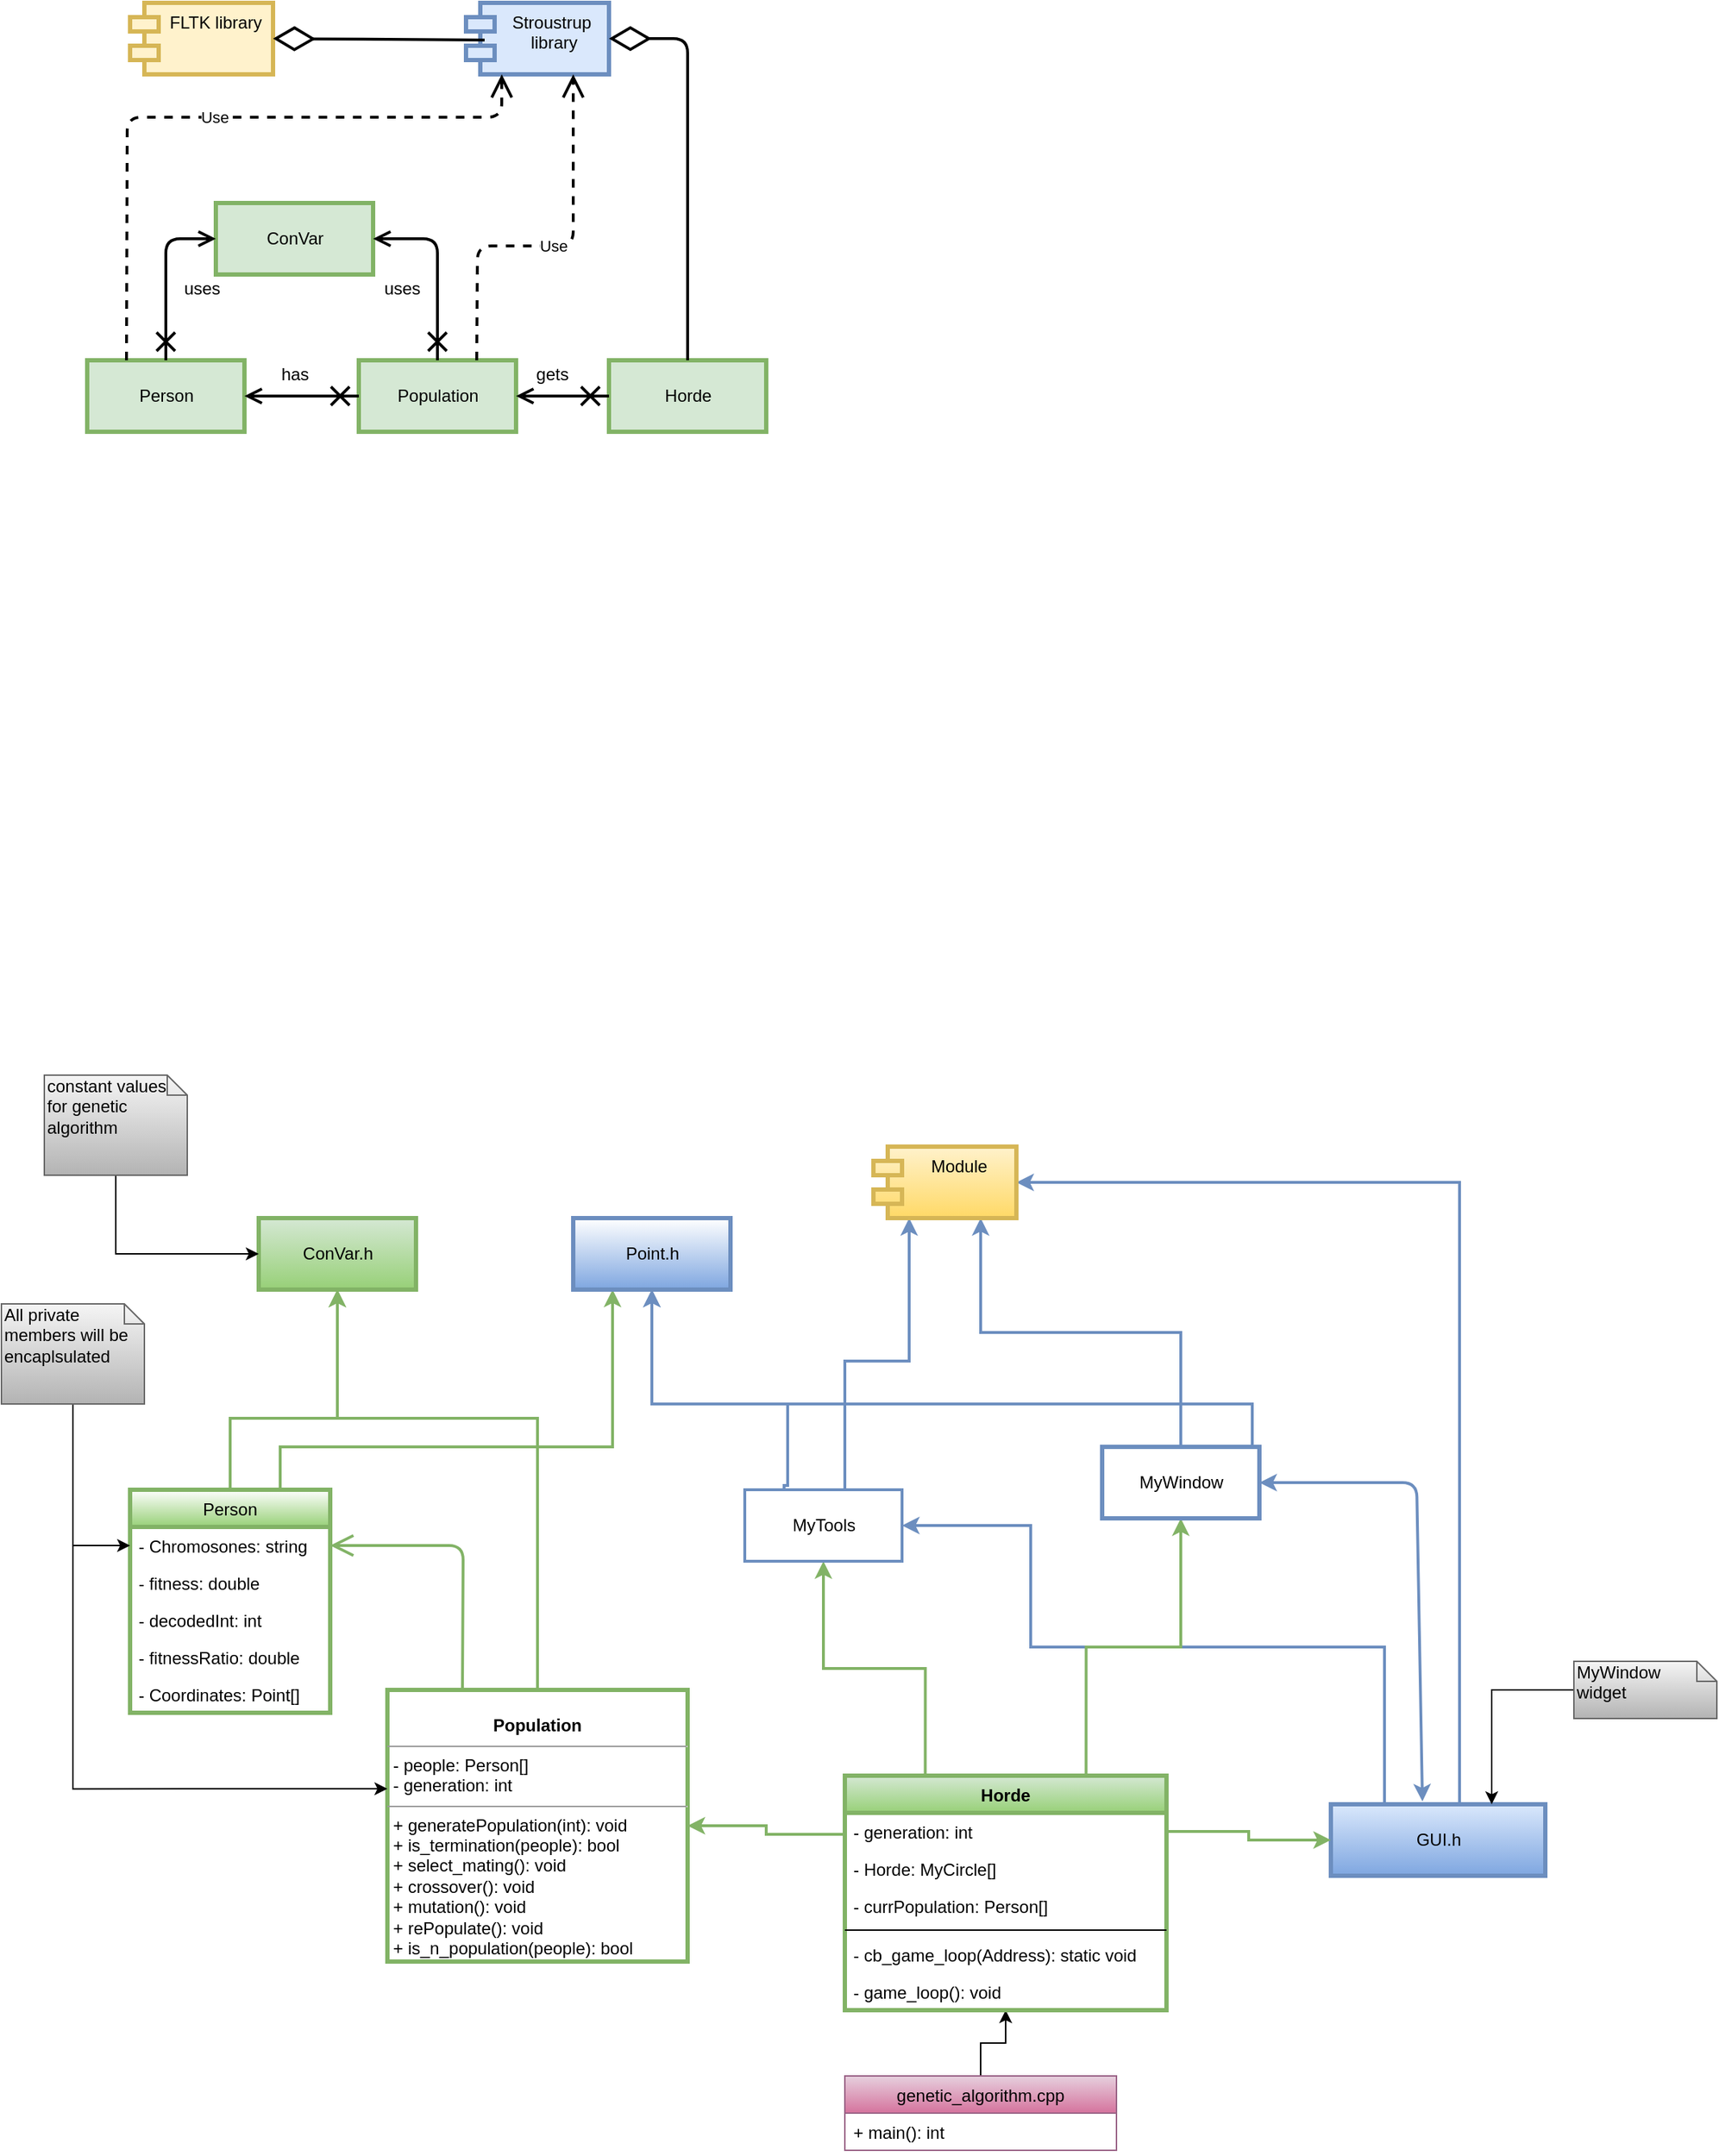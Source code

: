 <mxfile version="13.6.2" type="device"><diagram id="z-cbT20lRu9hwPhkVjn0" name="Page-1"><mxGraphModel dx="1086" dy="1906" grid="1" gridSize="10" guides="1" tooltips="1" connect="1" arrows="1" fold="1" page="1" pageScale="1" pageWidth="850" pageHeight="1100" math="0" shadow="0"><root><mxCell id="0"/><mxCell id="1" parent="0"/><mxCell id="ZtQHFE5TotVzTLan2b1I-10" style="edgeStyle=orthogonalEdgeStyle;rounded=0;orthogonalLoop=1;jettySize=auto;html=1;exitX=0.5;exitY=0;exitDx=0;exitDy=0;entryX=0.5;entryY=1;entryDx=0;entryDy=0;gradientColor=#97d077;fillColor=#d5e8d4;strokeWidth=2;strokeColor=#82B366;" parent="1" source="StZfhKeNQx-Gx8PgCbVH-1" target="ACsE5Hk6TxxanpCqUfCG-6" edge="1"><mxGeometry relative="1" as="geometry"><Array as="points"><mxPoint x="220" y="350"/><mxPoint x="295" y="350"/></Array></mxGeometry></mxCell><mxCell id="ZtQHFE5TotVzTLan2b1I-24" style="edgeStyle=orthogonalEdgeStyle;rounded=0;orthogonalLoop=1;jettySize=auto;html=1;exitX=0.75;exitY=0;exitDx=0;exitDy=0;entryX=0.25;entryY=1;entryDx=0;entryDy=0;gradientColor=#97d077;fillColor=#d5e8d4;strokeWidth=2;strokeColor=#82B366;" parent="1" source="StZfhKeNQx-Gx8PgCbVH-1" target="ACsE5Hk6TxxanpCqUfCG-27" edge="1"><mxGeometry relative="1" as="geometry"><Array as="points"><mxPoint x="255" y="370"/><mxPoint x="488" y="370"/></Array></mxGeometry></mxCell><mxCell id="StZfhKeNQx-Gx8PgCbVH-1" value="Person" style="swimlane;fontStyle=0;childLayout=stackLayout;horizontal=1;startSize=26;horizontalStack=0;resizeParent=1;resizeParentMax=0;resizeLast=0;collapsible=1;marginBottom=0;gradientColor=#97d077;strokeColor=#82b366;strokeWidth=3;" parent="1" vertex="1"><mxGeometry x="150" y="400" width="140" height="156" as="geometry"><mxRectangle x="150" y="400" width="70" height="26" as="alternateBounds"/></mxGeometry></mxCell><mxCell id="StZfhKeNQx-Gx8PgCbVH-2" value="- Chromosones: string" style="text;strokeColor=none;fillColor=none;align=left;verticalAlign=top;spacingLeft=4;spacingRight=4;overflow=hidden;rotatable=0;points=[[0,0.5],[1,0.5]];portConstraint=eastwest;" parent="StZfhKeNQx-Gx8PgCbVH-1" vertex="1"><mxGeometry y="26" width="140" height="26" as="geometry"/></mxCell><mxCell id="StZfhKeNQx-Gx8PgCbVH-3" value="- fitness: double" style="text;strokeColor=none;fillColor=none;align=left;verticalAlign=top;spacingLeft=4;spacingRight=4;overflow=hidden;rotatable=0;points=[[0,0.5],[1,0.5]];portConstraint=eastwest;" parent="StZfhKeNQx-Gx8PgCbVH-1" vertex="1"><mxGeometry y="52" width="140" height="26" as="geometry"/></mxCell><mxCell id="oUdjcUIkNZKqVOB2OybG-22" value="- decodedInt: int" style="text;strokeColor=none;fillColor=none;align=left;verticalAlign=top;spacingLeft=4;spacingRight=4;overflow=hidden;rotatable=0;points=[[0,0.5],[1,0.5]];portConstraint=eastwest;" parent="StZfhKeNQx-Gx8PgCbVH-1" vertex="1"><mxGeometry y="78" width="140" height="26" as="geometry"/></mxCell><mxCell id="oUdjcUIkNZKqVOB2OybG-23" value="- fitnessRatio: double" style="text;strokeColor=none;fillColor=none;align=left;verticalAlign=top;spacingLeft=4;spacingRight=4;overflow=hidden;rotatable=0;points=[[0,0.5],[1,0.5]];portConstraint=eastwest;" parent="StZfhKeNQx-Gx8PgCbVH-1" vertex="1"><mxGeometry y="104" width="140" height="26" as="geometry"/></mxCell><mxCell id="oUdjcUIkNZKqVOB2OybG-24" value="- Coordinates: Point[]" style="text;strokeColor=none;fillColor=none;align=left;verticalAlign=top;spacingLeft=4;spacingRight=4;overflow=hidden;rotatable=0;points=[[0,0.5],[1,0.5]];portConstraint=eastwest;" parent="StZfhKeNQx-Gx8PgCbVH-1" vertex="1"><mxGeometry y="130" width="140" height="26" as="geometry"/></mxCell><mxCell id="ZtQHFE5TotVzTLan2b1I-11" style="edgeStyle=orthogonalEdgeStyle;rounded=0;orthogonalLoop=1;jettySize=auto;html=1;exitX=0.5;exitY=0;exitDx=0;exitDy=0;entryX=0.5;entryY=1;entryDx=0;entryDy=0;gradientColor=#97d077;fillColor=#d5e8d4;strokeWidth=2;strokeColor=#82B366;" parent="1" source="StZfhKeNQx-Gx8PgCbVH-5" target="ACsE5Hk6TxxanpCqUfCG-6" edge="1"><mxGeometry relative="1" as="geometry"><Array as="points"><mxPoint x="435" y="350"/><mxPoint x="295" y="350"/></Array></mxGeometry></mxCell><mxCell id="StZfhKeNQx-Gx8PgCbVH-5" value="&lt;p style=&quot;margin: 0px ; margin-top: 4px ; text-align: center&quot;&gt;&lt;br&gt;&lt;b&gt;Population&lt;/b&gt;&lt;/p&gt;&lt;hr size=&quot;1&quot;&gt;&lt;p style=&quot;margin: 0px ; margin-left: 4px&quot;&gt;- people: Person[]&lt;br&gt;- generation: int&lt;/p&gt;&lt;hr size=&quot;1&quot;&gt;&lt;p style=&quot;margin: 0px ; margin-left: 4px&quot;&gt;+ generatePopulation(int): void&lt;br&gt;+ is_termination(people): bool&lt;/p&gt;&lt;p style=&quot;margin: 0px ; margin-left: 4px&quot;&gt;+ select_mating(): void&lt;/p&gt;&lt;p style=&quot;margin: 0px ; margin-left: 4px&quot;&gt;+ crossover(): void&lt;/p&gt;&lt;p style=&quot;margin: 0px ; margin-left: 4px&quot;&gt;+ mutation(): void&lt;/p&gt;&lt;p style=&quot;margin: 0px ; margin-left: 4px&quot;&gt;+ rePopulate(): void&lt;/p&gt;&lt;p style=&quot;margin: 0px ; margin-left: 4px&quot;&gt;+ is_n_population(people): bool&lt;/p&gt;" style="verticalAlign=top;align=left;overflow=fill;fontSize=12;fontFamily=Helvetica;html=1;gradientColor=#97d077;strokeColor=#82b366;fillColor=none;strokeWidth=3;" parent="1" vertex="1"><mxGeometry x="330" y="540" width="210" height="190" as="geometry"/></mxCell><mxCell id="StZfhKeNQx-Gx8PgCbVH-7" style="edgeStyle=orthogonalEdgeStyle;rounded=0;orthogonalLoop=1;jettySize=auto;html=1;exitX=0.5;exitY=1;exitDx=0;exitDy=0;exitPerimeter=0;entryX=0;entryY=0.5;entryDx=0;entryDy=0;" parent="1" source="StZfhKeNQx-Gx8PgCbVH-6" target="StZfhKeNQx-Gx8PgCbVH-2" edge="1"><mxGeometry relative="1" as="geometry"/></mxCell><mxCell id="StZfhKeNQx-Gx8PgCbVH-8" style="edgeStyle=orthogonalEdgeStyle;rounded=0;orthogonalLoop=1;jettySize=auto;html=1;exitX=0.5;exitY=1;exitDx=0;exitDy=0;exitPerimeter=0;entryX=0;entryY=0.364;entryDx=0;entryDy=0;entryPerimeter=0;" parent="1" source="StZfhKeNQx-Gx8PgCbVH-6" target="StZfhKeNQx-Gx8PgCbVH-5" edge="1"><mxGeometry relative="1" as="geometry"/></mxCell><mxCell id="StZfhKeNQx-Gx8PgCbVH-6" value="All private members will be encaplsulated" style="shape=note;whiteSpace=wrap;html=1;size=14;verticalAlign=top;align=left;spacingTop=-6;gradientColor=#b3b3b3;fillColor=#f5f5f5;strokeColor=#666666;" parent="1" vertex="1"><mxGeometry x="60" y="270" width="100" height="70" as="geometry"/></mxCell><mxCell id="ACsE5Hk6TxxanpCqUfCG-6" value="ConVar.h" style="html=1;gradientColor=#97d077;fillColor=#d5e8d4;strokeColor=#82b366;strokeWidth=3;" parent="1" vertex="1"><mxGeometry x="240" y="210" width="110" height="50" as="geometry"/></mxCell><mxCell id="ZtQHFE5TotVzTLan2b1I-28" style="edgeStyle=orthogonalEdgeStyle;rounded=0;orthogonalLoop=1;jettySize=auto;html=1;exitX=0.25;exitY=0;exitDx=0;exitDy=0;entryX=1;entryY=0.5;entryDx=0;entryDy=0;gradientColor=#7ea6e0;fillColor=#dae8fc;strokeColor=#6c8ebf;strokeWidth=2;" parent="1" source="ACsE5Hk6TxxanpCqUfCG-9" target="oUdjcUIkNZKqVOB2OybG-2" edge="1"><mxGeometry relative="1" as="geometry"><Array as="points"><mxPoint x="1028" y="510"/><mxPoint x="780" y="510"/><mxPoint x="780" y="425"/></Array><mxPoint x="730" y="447.5" as="targetPoint"/></mxGeometry></mxCell><mxCell id="ugucjwHAQJynihjPPhq0-2" style="edgeStyle=orthogonalEdgeStyle;rounded=0;orthogonalLoop=1;jettySize=auto;html=1;entryX=1;entryY=0.5;entryDx=0;entryDy=0;strokeWidth=2;strokeColor=#6C8EBF;" edge="1" parent="1" source="ACsE5Hk6TxxanpCqUfCG-9" target="ugucjwHAQJynihjPPhq0-1"><mxGeometry relative="1" as="geometry"><Array as="points"><mxPoint x="1080" y="185"/></Array></mxGeometry></mxCell><mxCell id="ACsE5Hk6TxxanpCqUfCG-9" value="GUI.h" style="html=1;strokeColor=#6c8ebf;strokeWidth=3;gradientColor=#7ea6e0;fillColor=#dae8fc;" parent="1" vertex="1"><mxGeometry x="990" y="620" width="150" height="50" as="geometry"/></mxCell><mxCell id="ACsE5Hk6TxxanpCqUfCG-14" style="edgeStyle=orthogonalEdgeStyle;rounded=0;orthogonalLoop=1;jettySize=auto;html=1;exitX=0.75;exitY=0;exitDx=0;exitDy=0;gradientColor=#7ea6e0;fillColor=#dae8fc;strokeColor=#6c8ebf;strokeWidth=2;entryX=0.25;entryY=1;entryDx=0;entryDy=0;" parent="1" source="oUdjcUIkNZKqVOB2OybG-2" target="ugucjwHAQJynihjPPhq0-1" edge="1"><mxGeometry relative="1" as="geometry"><Array as="points"><mxPoint x="650" y="400"/><mxPoint x="650" y="310"/><mxPoint x="695" y="310"/></Array><mxPoint x="650" y="380" as="sourcePoint"/><mxPoint x="715" y="250" as="targetPoint"/></mxGeometry></mxCell><mxCell id="ZtQHFE5TotVzTLan2b1I-13" style="edgeStyle=orthogonalEdgeStyle;rounded=0;orthogonalLoop=1;jettySize=auto;html=1;entryX=0.5;entryY=1;entryDx=0;entryDy=0;gradientColor=#7ea6e0;fillColor=#dae8fc;strokeColor=#6c8ebf;strokeWidth=2;exitX=0.25;exitY=0;exitDx=0;exitDy=0;" parent="1" source="oUdjcUIkNZKqVOB2OybG-2" target="ACsE5Hk6TxxanpCqUfCG-27" edge="1"><mxGeometry relative="1" as="geometry"><Array as="points"><mxPoint x="608" y="397"/><mxPoint x="610" y="397"/><mxPoint x="610" y="340"/><mxPoint x="515" y="340"/></Array><mxPoint x="610" y="390" as="sourcePoint"/></mxGeometry></mxCell><mxCell id="ZtQHFE5TotVzTLan2b1I-9" style="edgeStyle=orthogonalEdgeStyle;rounded=0;orthogonalLoop=1;jettySize=auto;html=1;exitX=0.5;exitY=0;exitDx=0;exitDy=0;entryX=0.75;entryY=1;entryDx=0;entryDy=0;gradientColor=#7ea6e0;fillColor=#dae8fc;strokeColor=#6c8ebf;strokeWidth=2;" parent="1" source="oUdjcUIkNZKqVOB2OybG-3" target="ugucjwHAQJynihjPPhq0-1" edge="1"><mxGeometry relative="1" as="geometry"><mxPoint x="930" y="380" as="sourcePoint"/><mxPoint x="780" y="205" as="targetPoint"/></mxGeometry></mxCell><mxCell id="ZtQHFE5TotVzTLan2b1I-17" style="edgeStyle=orthogonalEdgeStyle;rounded=0;orthogonalLoop=1;jettySize=auto;html=1;exitX=0.5;exitY=0;exitDx=0;exitDy=0;entryX=0.5;entryY=1;entryDx=0;entryDy=0;gradientColor=#7ea6e0;fillColor=#dae8fc;strokeColor=#6c8ebf;strokeWidth=2;" parent="1" source="oUdjcUIkNZKqVOB2OybG-3" target="ACsE5Hk6TxxanpCqUfCG-27" edge="1"><mxGeometry relative="1" as="geometry"><Array as="points"><mxPoint x="935" y="340"/><mxPoint x="515" y="340"/></Array><mxPoint x="890" y="380" as="sourcePoint"/></mxGeometry></mxCell><mxCell id="ACsE5Hk6TxxanpCqUfCG-24" style="edgeStyle=orthogonalEdgeStyle;rounded=0;orthogonalLoop=1;jettySize=auto;html=1;exitX=0.5;exitY=1;exitDx=0;exitDy=0;exitPerimeter=0;entryX=0;entryY=0.5;entryDx=0;entryDy=0;" parent="1" source="ACsE5Hk6TxxanpCqUfCG-23" target="ACsE5Hk6TxxanpCqUfCG-6" edge="1"><mxGeometry relative="1" as="geometry"/></mxCell><mxCell id="ACsE5Hk6TxxanpCqUfCG-23" value="constant values for genetic algorithm" style="shape=note;whiteSpace=wrap;html=1;size=14;verticalAlign=top;align=left;spacingTop=-6;gradientColor=#b3b3b3;fillColor=#f5f5f5;strokeColor=#666666;" parent="1" vertex="1"><mxGeometry x="90" y="110" width="100" height="70" as="geometry"/></mxCell><mxCell id="ACsE5Hk6TxxanpCqUfCG-26" style="edgeStyle=orthogonalEdgeStyle;rounded=0;orthogonalLoop=1;jettySize=auto;html=1;exitX=0;exitY=0.5;exitDx=0;exitDy=0;exitPerimeter=0;entryX=0.75;entryY=0;entryDx=0;entryDy=0;" parent="1" source="ACsE5Hk6TxxanpCqUfCG-25" target="ACsE5Hk6TxxanpCqUfCG-9" edge="1"><mxGeometry relative="1" as="geometry"/></mxCell><mxCell id="ACsE5Hk6TxxanpCqUfCG-25" value="MyWindow &lt;br&gt;widget" style="shape=note;whiteSpace=wrap;html=1;size=14;verticalAlign=top;align=left;spacingTop=-6;fillColor=#f5f5f5;gradientColor=#b3b3b3;strokeColor=#666666;" parent="1" vertex="1"><mxGeometry x="1160" y="520" width="100" height="40" as="geometry"/></mxCell><mxCell id="ACsE5Hk6TxxanpCqUfCG-27" value="Point.h" style="html=1;gradientColor=#7ea6e0;strokeColor=#6c8ebf;strokeWidth=3;" parent="1" vertex="1"><mxGeometry x="460" y="210" width="110" height="50" as="geometry"/></mxCell><mxCell id="ZtQHFE5TotVzTLan2b1I-16" style="edgeStyle=orthogonalEdgeStyle;rounded=0;orthogonalLoop=1;jettySize=auto;html=1;exitX=0;exitY=0.25;exitDx=0;exitDy=0;gradientColor=#97d077;fillColor=#d5e8d4;strokeColor=#82b366;strokeWidth=2;" parent="1" source="ZtQHFE5TotVzTLan2b1I-1" target="StZfhKeNQx-Gx8PgCbVH-5" edge="1"><mxGeometry relative="1" as="geometry"/></mxCell><mxCell id="ZtQHFE5TotVzTLan2b1I-18" style="edgeStyle=orthogonalEdgeStyle;rounded=0;orthogonalLoop=1;jettySize=auto;html=1;exitX=0.25;exitY=0;exitDx=0;exitDy=0;entryX=0.5;entryY=1;entryDx=0;entryDy=0;gradientColor=#97d077;fillColor=#d5e8d4;strokeColor=#82b366;strokeWidth=2;" parent="1" source="ZtQHFE5TotVzTLan2b1I-1" target="oUdjcUIkNZKqVOB2OybG-2" edge="1"><mxGeometry relative="1" as="geometry"><mxPoint x="650" y="470" as="targetPoint"/></mxGeometry></mxCell><mxCell id="ZtQHFE5TotVzTLan2b1I-19" style="edgeStyle=orthogonalEdgeStyle;rounded=0;orthogonalLoop=1;jettySize=auto;html=1;exitX=0.75;exitY=0;exitDx=0;exitDy=0;entryX=0.5;entryY=1;entryDx=0;entryDy=0;gradientColor=#97d077;fillColor=#d5e8d4;strokeColor=#82b366;strokeWidth=2;" parent="1" source="ZtQHFE5TotVzTLan2b1I-1" target="oUdjcUIkNZKqVOB2OybG-3" edge="1"><mxGeometry relative="1" as="geometry"><mxPoint x="930" y="470" as="targetPoint"/></mxGeometry></mxCell><mxCell id="ZtQHFE5TotVzTLan2b1I-20" style="edgeStyle=orthogonalEdgeStyle;rounded=0;orthogonalLoop=1;jettySize=auto;html=1;exitX=1;exitY=0.5;exitDx=0;exitDy=0;entryX=0;entryY=0.5;entryDx=0;entryDy=0;gradientColor=#97d077;fillColor=#d5e8d4;strokeColor=#82b366;strokeWidth=2;" parent="1" source="ZtQHFE5TotVzTLan2b1I-2" target="ACsE5Hk6TxxanpCqUfCG-9" edge="1"><mxGeometry relative="1" as="geometry"/></mxCell><mxCell id="ZtQHFE5TotVzTLan2b1I-23" style="edgeStyle=orthogonalEdgeStyle;rounded=0;orthogonalLoop=1;jettySize=auto;html=1;exitX=0.5;exitY=0;exitDx=0;exitDy=0;" parent="1" source="ACsE5Hk6TxxanpCqUfCG-18" target="ZtQHFE5TotVzTLan2b1I-1" edge="1"><mxGeometry relative="1" as="geometry"/></mxCell><mxCell id="ZtQHFE5TotVzTLan2b1I-26" value="" style="endArrow=classic;startArrow=classic;html=1;entryX=1;entryY=0.5;entryDx=0;entryDy=0;exitX=0.427;exitY=-0.04;exitDx=0;exitDy=0;exitPerimeter=0;gradientColor=#7ea6e0;fillColor=#dae8fc;strokeColor=#6c8ebf;strokeWidth=2;" parent="1" source="ACsE5Hk6TxxanpCqUfCG-9" target="oUdjcUIkNZKqVOB2OybG-3" edge="1"><mxGeometry width="50" height="50" relative="1" as="geometry"><mxPoint x="1010" y="530" as="sourcePoint"/><mxPoint x="1013.04" y="389.99" as="targetPoint"/><Array as="points"><mxPoint x="1050" y="395"/></Array></mxGeometry></mxCell><mxCell id="oUdjcUIkNZKqVOB2OybG-1" value="FLTK library" style="shape=module;align=left;spacingLeft=20;align=center;verticalAlign=top;strokeColor=#d6b656;strokeWidth=3;fillColor=#fff2cc;" parent="1" vertex="1"><mxGeometry x="150" y="-640" width="100" height="50" as="geometry"/></mxCell><mxCell id="oUdjcUIkNZKqVOB2OybG-2" value="MyTools" style="html=1;strokeWidth=2;strokeColor=#6C8EBF;" parent="1" vertex="1"><mxGeometry x="580" y="400" width="110" height="50" as="geometry"/></mxCell><mxCell id="oUdjcUIkNZKqVOB2OybG-3" value="MyWindow" style="html=1;strokeWidth=3;strokeColor=#6C8EBF;" parent="1" vertex="1"><mxGeometry x="830" y="370" width="110" height="50" as="geometry"/></mxCell><mxCell id="oUdjcUIkNZKqVOB2OybG-4" value="" style="endArrow=open;endFill=1;endSize=12;html=1;entryX=1;entryY=0.5;entryDx=0;entryDy=0;exitX=0.25;exitY=0;exitDx=0;exitDy=0;strokeColor=#82B366;strokeWidth=2;" parent="1" source="StZfhKeNQx-Gx8PgCbVH-5" target="StZfhKeNQx-Gx8PgCbVH-2" edge="1"><mxGeometry width="160" relative="1" as="geometry"><mxPoint x="420" y="410" as="sourcePoint"/><mxPoint x="580" y="410" as="targetPoint"/><Array as="points"><mxPoint x="383" y="439"/></Array></mxGeometry></mxCell><mxCell id="oUdjcUIkNZKqVOB2OybG-5" value="Stroustrup&#10; library" style="shape=module;align=left;spacingLeft=20;align=center;verticalAlign=top;strokeColor=#6c8ebf;strokeWidth=3;fillColor=#dae8fc;" parent="1" vertex="1"><mxGeometry x="385" y="-640" width="100" height="50" as="geometry"/></mxCell><mxCell id="oUdjcUIkNZKqVOB2OybG-6" value="ConVar" style="html=1;strokeColor=#82b366;strokeWidth=3;fillColor=#d5e8d4;" parent="1" vertex="1"><mxGeometry x="210" y="-500" width="110" height="50" as="geometry"/></mxCell><mxCell id="oUdjcUIkNZKqVOB2OybG-7" value="Person" style="html=1;strokeColor=#82b366;strokeWidth=3;fillColor=#d5e8d4;" parent="1" vertex="1"><mxGeometry x="120" y="-390" width="110" height="50" as="geometry"/></mxCell><mxCell id="oUdjcUIkNZKqVOB2OybG-8" value="Population" style="html=1;strokeColor=#82b366;strokeWidth=3;fillColor=#d5e8d4;" parent="1" vertex="1"><mxGeometry x="310" y="-390" width="110" height="50" as="geometry"/></mxCell><mxCell id="oUdjcUIkNZKqVOB2OybG-9" value="Horde" style="html=1;strokeColor=#82b366;strokeWidth=3;fillColor=#d5e8d4;" parent="1" vertex="1"><mxGeometry x="485" y="-390" width="110" height="50" as="geometry"/></mxCell><mxCell id="oUdjcUIkNZKqVOB2OybG-11" value="" style="endArrow=open;startArrow=cross;endFill=0;startFill=0;endSize=8;startSize=10;html=1;strokeColor=#000000;strokeWidth=2;exitX=0.5;exitY=0;exitDx=0;exitDy=0;entryX=0;entryY=0.5;entryDx=0;entryDy=0;" parent="1" source="oUdjcUIkNZKqVOB2OybG-7" target="oUdjcUIkNZKqVOB2OybG-6" edge="1"><mxGeometry width="160" relative="1" as="geometry"><mxPoint x="160" y="-390" as="sourcePoint"/><mxPoint x="125" y="-430" as="targetPoint"/><Array as="points"><mxPoint x="175" y="-475"/></Array></mxGeometry></mxCell><mxCell id="oUdjcUIkNZKqVOB2OybG-12" value="" style="endArrow=open;startArrow=cross;endFill=0;startFill=0;endSize=8;startSize=10;html=1;strokeColor=#000000;strokeWidth=2;exitX=0;exitY=0.5;exitDx=0;exitDy=0;entryX=1;entryY=0.5;entryDx=0;entryDy=0;" parent="1" source="oUdjcUIkNZKqVOB2OybG-8" target="oUdjcUIkNZKqVOB2OybG-7" edge="1"><mxGeometry width="160" relative="1" as="geometry"><mxPoint x="135" y="-380" as="sourcePoint"/><mxPoint x="135" y="-440" as="targetPoint"/></mxGeometry></mxCell><mxCell id="oUdjcUIkNZKqVOB2OybG-13" value="" style="endArrow=open;startArrow=cross;endFill=0;startFill=0;endSize=8;startSize=10;html=1;strokeColor=#000000;strokeWidth=2;exitX=0;exitY=0.5;exitDx=0;exitDy=0;entryX=1;entryY=0.5;entryDx=0;entryDy=0;" parent="1" source="oUdjcUIkNZKqVOB2OybG-9" target="oUdjcUIkNZKqVOB2OybG-8" edge="1"><mxGeometry width="160" relative="1" as="geometry"><mxPoint x="280" y="-355" as="sourcePoint"/><mxPoint x="190" y="-355" as="targetPoint"/><Array as="points"/></mxGeometry></mxCell><mxCell id="oUdjcUIkNZKqVOB2OybG-14" value="gets" style="text;html=1;align=center;verticalAlign=middle;resizable=0;points=[];autosize=1;" parent="1" vertex="1"><mxGeometry x="425" y="-390" width="40" height="20" as="geometry"/></mxCell><mxCell id="oUdjcUIkNZKqVOB2OybG-15" value="has" style="text;html=1;align=center;verticalAlign=middle;resizable=0;points=[];autosize=1;" parent="1" vertex="1"><mxGeometry x="250" y="-390" width="30" height="20" as="geometry"/></mxCell><mxCell id="oUdjcUIkNZKqVOB2OybG-16" value="" style="endArrow=open;startArrow=cross;endFill=0;startFill=0;endSize=8;startSize=10;html=1;strokeColor=#000000;strokeWidth=2;exitX=0.5;exitY=0;exitDx=0;exitDy=0;entryX=1;entryY=0.5;entryDx=0;entryDy=0;" parent="1" source="oUdjcUIkNZKqVOB2OybG-8" target="oUdjcUIkNZKqVOB2OybG-6" edge="1"><mxGeometry width="160" relative="1" as="geometry"><mxPoint x="135" y="-380" as="sourcePoint"/><mxPoint x="180" y="-475" as="targetPoint"/><Array as="points"><mxPoint x="365" y="-475"/></Array></mxGeometry></mxCell><mxCell id="oUdjcUIkNZKqVOB2OybG-17" value="uses" style="text;html=1;align=center;verticalAlign=middle;resizable=0;points=[];autosize=1;" parent="1" vertex="1"><mxGeometry x="320" y="-450" width="40" height="20" as="geometry"/></mxCell><mxCell id="oUdjcUIkNZKqVOB2OybG-18" value="uses" style="text;html=1;align=center;verticalAlign=middle;resizable=0;points=[];autosize=1;" parent="1" vertex="1"><mxGeometry x="180" y="-450" width="40" height="20" as="geometry"/></mxCell><mxCell id="oUdjcUIkNZKqVOB2OybG-19" value="" style="endArrow=diamondThin;endFill=0;endSize=24;html=1;strokeColor=#000000;strokeWidth=2;exitX=0.5;exitY=0;exitDx=0;exitDy=0;entryX=1;entryY=0.5;entryDx=0;entryDy=0;" parent="1" source="oUdjcUIkNZKqVOB2OybG-9" target="oUdjcUIkNZKqVOB2OybG-5" edge="1"><mxGeometry width="160" relative="1" as="geometry"><mxPoint x="520" y="-420" as="sourcePoint"/><mxPoint x="680" y="-420" as="targetPoint"/><Array as="points"><mxPoint x="540" y="-615"/></Array></mxGeometry></mxCell><mxCell id="oUdjcUIkNZKqVOB2OybG-21" value="" style="endArrow=diamondThin;endFill=0;endSize=24;html=1;strokeColor=#000000;strokeWidth=2;exitX=0.13;exitY=0.52;exitDx=0;exitDy=0;entryX=1;entryY=0.5;entryDx=0;entryDy=0;exitPerimeter=0;" parent="1" source="oUdjcUIkNZKqVOB2OybG-5" target="oUdjcUIkNZKqVOB2OybG-1" edge="1"><mxGeometry width="160" relative="1" as="geometry"><mxPoint x="535" y="-380" as="sourcePoint"/><mxPoint x="535" y="-440" as="targetPoint"/></mxGeometry></mxCell><mxCell id="ACsE5Hk6TxxanpCqUfCG-18" value="genetic_algorithm.cpp" style="swimlane;fontStyle=0;childLayout=stackLayout;horizontal=1;startSize=26;fillColor=#e6d0de;horizontalStack=0;resizeParent=1;resizeParentMax=0;resizeLast=0;collapsible=1;marginBottom=0;gradientColor=#d5739d;strokeColor=#996185;" parent="1" vertex="1"><mxGeometry x="650" y="810" width="190" height="52" as="geometry"/></mxCell><mxCell id="ACsE5Hk6TxxanpCqUfCG-19" value="+ main(): int" style="text;strokeColor=none;fillColor=none;align=left;verticalAlign=top;spacingLeft=4;spacingRight=4;overflow=hidden;rotatable=0;points=[[0,0.5],[1,0.5]];portConstraint=eastwest;" parent="ACsE5Hk6TxxanpCqUfCG-18" vertex="1"><mxGeometry y="26" width="190" height="26" as="geometry"/></mxCell><mxCell id="ZtQHFE5TotVzTLan2b1I-1" value="Horde" style="swimlane;fontStyle=1;align=center;verticalAlign=top;childLayout=stackLayout;horizontal=1;startSize=26;horizontalStack=0;resizeParent=1;resizeParentMax=0;resizeLast=0;collapsible=1;marginBottom=0;gradientColor=#97d077;strokeColor=#82b366;fillColor=#d5e8d4;strokeWidth=3;" parent="1" vertex="1"><mxGeometry x="650" y="600" width="225" height="164" as="geometry"/></mxCell><mxCell id="ZtQHFE5TotVzTLan2b1I-2" value="- generation: int" style="text;strokeColor=none;fillColor=none;align=left;verticalAlign=top;spacingLeft=4;spacingRight=4;overflow=hidden;rotatable=0;points=[[0,0.5],[1,0.5]];portConstraint=eastwest;" parent="ZtQHFE5TotVzTLan2b1I-1" vertex="1"><mxGeometry y="26" width="225" height="26" as="geometry"/></mxCell><mxCell id="oUdjcUIkNZKqVOB2OybG-25" value="- Horde: MyCircle[]" style="text;strokeColor=none;fillColor=none;align=left;verticalAlign=top;spacingLeft=4;spacingRight=4;overflow=hidden;rotatable=0;points=[[0,0.5],[1,0.5]];portConstraint=eastwest;" parent="ZtQHFE5TotVzTLan2b1I-1" vertex="1"><mxGeometry y="52" width="225" height="26" as="geometry"/></mxCell><mxCell id="oUdjcUIkNZKqVOB2OybG-26" value="- currPopulation: Person[]" style="text;strokeColor=none;fillColor=none;align=left;verticalAlign=top;spacingLeft=4;spacingRight=4;overflow=hidden;rotatable=0;points=[[0,0.5],[1,0.5]];portConstraint=eastwest;" parent="ZtQHFE5TotVzTLan2b1I-1" vertex="1"><mxGeometry y="78" width="225" height="26" as="geometry"/></mxCell><mxCell id="ZtQHFE5TotVzTLan2b1I-3" value="" style="line;strokeWidth=1;fillColor=none;align=left;verticalAlign=middle;spacingTop=-1;spacingLeft=3;spacingRight=3;rotatable=0;labelPosition=right;points=[];portConstraint=eastwest;" parent="ZtQHFE5TotVzTLan2b1I-1" vertex="1"><mxGeometry y="104" width="225" height="8" as="geometry"/></mxCell><mxCell id="ZtQHFE5TotVzTLan2b1I-4" value="- cb_game_loop(Address): static void" style="text;strokeColor=none;fillColor=none;align=left;verticalAlign=top;spacingLeft=4;spacingRight=4;overflow=hidden;rotatable=0;points=[[0,0.5],[1,0.5]];portConstraint=eastwest;" parent="ZtQHFE5TotVzTLan2b1I-1" vertex="1"><mxGeometry y="112" width="225" height="26" as="geometry"/></mxCell><mxCell id="oUdjcUIkNZKqVOB2OybG-27" value="- game_loop(): void" style="text;strokeColor=none;fillColor=none;align=left;verticalAlign=top;spacingLeft=4;spacingRight=4;overflow=hidden;rotatable=0;points=[[0,0.5],[1,0.5]];portConstraint=eastwest;" parent="ZtQHFE5TotVzTLan2b1I-1" vertex="1"><mxGeometry y="138" width="225" height="26" as="geometry"/></mxCell><mxCell id="oUdjcUIkNZKqVOB2OybG-30" value="Use" style="endArrow=open;endSize=12;dashed=1;html=1;strokeColor=#000000;strokeWidth=2;entryX=0.75;entryY=1;entryDx=0;entryDy=0;exitX=0.75;exitY=0;exitDx=0;exitDy=0;" parent="1" source="oUdjcUIkNZKqVOB2OybG-8" target="oUdjcUIkNZKqVOB2OybG-5" edge="1"><mxGeometry width="160" relative="1" as="geometry"><mxPoint x="700" y="-480" as="sourcePoint"/><mxPoint x="860" y="-480" as="targetPoint"/><Array as="points"><mxPoint x="393" y="-470"/><mxPoint x="460" y="-470"/></Array></mxGeometry></mxCell><mxCell id="oUdjcUIkNZKqVOB2OybG-31" value="Use" style="endArrow=open;endSize=12;dashed=1;html=1;strokeColor=#000000;strokeWidth=2;entryX=0.25;entryY=1;entryDx=0;entryDy=0;exitX=0.25;exitY=0;exitDx=0;exitDy=0;" parent="1" source="oUdjcUIkNZKqVOB2OybG-7" target="oUdjcUIkNZKqVOB2OybG-5" edge="1"><mxGeometry width="160" relative="1" as="geometry"><mxPoint x="402.5" y="-380" as="sourcePoint"/><mxPoint x="445" y="-580" as="targetPoint"/><Array as="points"><mxPoint x="148" y="-560"/><mxPoint x="410" y="-560"/></Array></mxGeometry></mxCell><mxCell id="ugucjwHAQJynihjPPhq0-1" value="Module" style="shape=module;align=left;spacingLeft=20;align=center;verticalAlign=top;fillColor=#fff2cc;strokeColor=#d6b656;strokeWidth=3;gradientColor=#ffd966;" vertex="1" parent="1"><mxGeometry x="670" y="160" width="100" height="50" as="geometry"/></mxCell></root></mxGraphModel></diagram></mxfile>